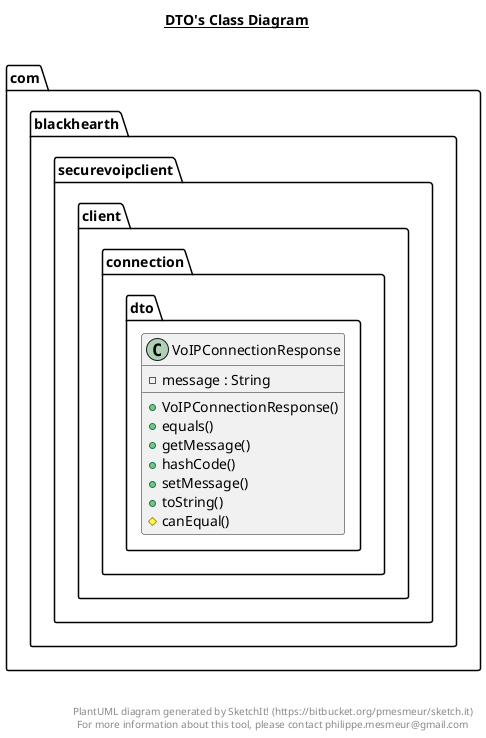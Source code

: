 @startuml

title __DTO's Class Diagram__\n

  namespace com.blackhearth.securevoipclient {
    namespace client {
      namespace connection {
        namespace dto {
          class com.blackhearth.securevoipclient.client.connection.dto.VoIPConnectionResponse {
              - message : String
              + VoIPConnectionResponse()
              + equals()
              + getMessage()
              + hashCode()
              + setMessage()
              + toString()
              # canEqual()
          }
        }
      }
    }
  }
  



right footer


PlantUML diagram generated by SketchIt! (https://bitbucket.org/pmesmeur/sketch.it)
For more information about this tool, please contact philippe.mesmeur@gmail.com
endfooter

@enduml
